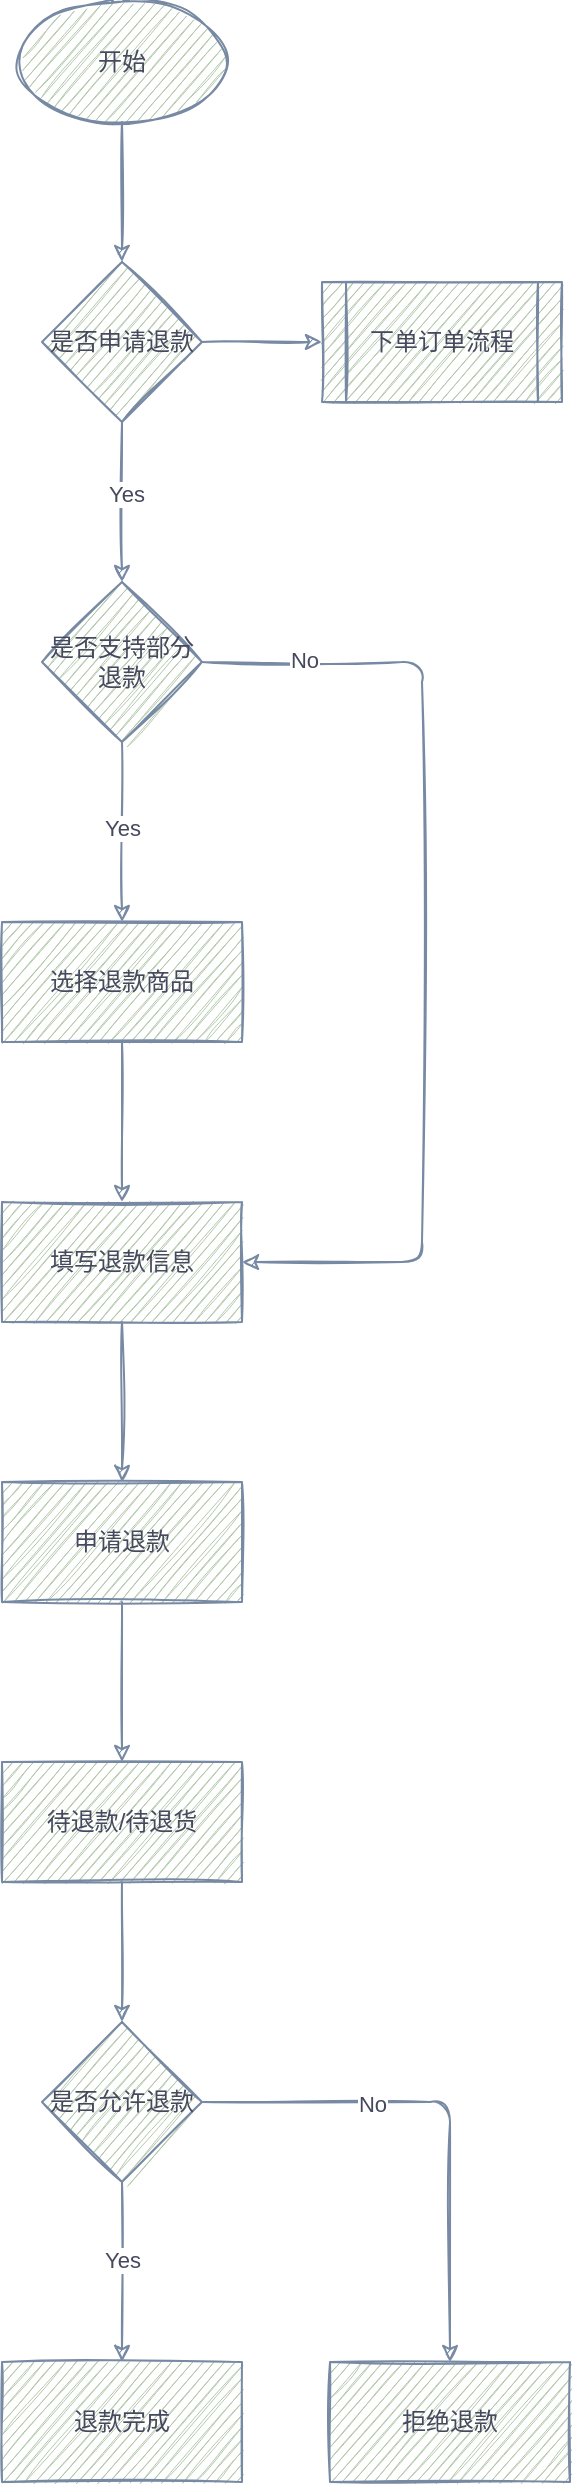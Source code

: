<mxfile version="14.9.5" type="github">
  <diagram id="C5RBs43oDa-KdzZeNtuy" name="Page-1">
    <mxGraphModel dx="1006" dy="714" grid="1" gridSize="10" guides="1" tooltips="1" connect="1" arrows="1" fold="1" page="1" pageScale="1" pageWidth="827" pageHeight="1169" math="0" shadow="0">
      <root>
        <mxCell id="WIyWlLk6GJQsqaUBKTNV-0" />
        <mxCell id="WIyWlLk6GJQsqaUBKTNV-1" parent="WIyWlLk6GJQsqaUBKTNV-0" />
        <mxCell id="WgBCIIHCm31Wz0QGrdEG-2" value="" style="edgeStyle=orthogonalEdgeStyle;sketch=1;orthogonalLoop=1;jettySize=auto;html=1;rounded=1;strokeColor=#788AA3;" edge="1" parent="WIyWlLk6GJQsqaUBKTNV-1" source="WgBCIIHCm31Wz0QGrdEG-0" target="WgBCIIHCm31Wz0QGrdEG-1">
          <mxGeometry relative="1" as="geometry" />
        </mxCell>
        <mxCell id="WgBCIIHCm31Wz0QGrdEG-0" value="开始" style="strokeWidth=1;html=1;shape=mxgraph.flowchart.start_1;whiteSpace=wrap;sketch=1;fillColor=#B2C9AB;strokeColor=#788AA3;fontColor=#46495D;" vertex="1" parent="WIyWlLk6GJQsqaUBKTNV-1">
          <mxGeometry x="200" y="40" width="100" height="60" as="geometry" />
        </mxCell>
        <mxCell id="WgBCIIHCm31Wz0QGrdEG-6" value="" style="edgeStyle=orthogonalEdgeStyle;rounded=1;sketch=1;orthogonalLoop=1;jettySize=auto;html=1;fontColor=#46495D;strokeColor=#788AA3;" edge="1" parent="WIyWlLk6GJQsqaUBKTNV-1" source="WgBCIIHCm31Wz0QGrdEG-1" target="WgBCIIHCm31Wz0QGrdEG-5">
          <mxGeometry relative="1" as="geometry" />
        </mxCell>
        <mxCell id="WgBCIIHCm31Wz0QGrdEG-9" value="Yes" style="edgeLabel;html=1;align=center;verticalAlign=middle;resizable=0;points=[];fontColor=#46495D;" vertex="1" connectable="0" parent="WgBCIIHCm31Wz0QGrdEG-6">
          <mxGeometry x="-0.1" y="2" relative="1" as="geometry">
            <mxPoint as="offset" />
          </mxGeometry>
        </mxCell>
        <mxCell id="WgBCIIHCm31Wz0QGrdEG-12" value="" style="edgeStyle=orthogonalEdgeStyle;rounded=1;sketch=1;orthogonalLoop=1;jettySize=auto;html=1;fontColor=#46495D;strokeColor=#788AA3;" edge="1" parent="WIyWlLk6GJQsqaUBKTNV-1" source="WgBCIIHCm31Wz0QGrdEG-1" target="WgBCIIHCm31Wz0QGrdEG-11">
          <mxGeometry relative="1" as="geometry" />
        </mxCell>
        <mxCell id="WgBCIIHCm31Wz0QGrdEG-1" value="是否申请退款" style="rhombus;whiteSpace=wrap;html=1;strokeColor=#788AA3;strokeWidth=1;fillColor=#B2C9AB;sketch=1;fontColor=#46495D;" vertex="1" parent="WIyWlLk6GJQsqaUBKTNV-1">
          <mxGeometry x="210" y="170" width="80" height="80" as="geometry" />
        </mxCell>
        <mxCell id="WgBCIIHCm31Wz0QGrdEG-8" value="" style="edgeStyle=orthogonalEdgeStyle;rounded=1;sketch=1;orthogonalLoop=1;jettySize=auto;html=1;fontColor=#46495D;strokeColor=#788AA3;" edge="1" parent="WIyWlLk6GJQsqaUBKTNV-1" source="WgBCIIHCm31Wz0QGrdEG-5" target="WgBCIIHCm31Wz0QGrdEG-7">
          <mxGeometry relative="1" as="geometry" />
        </mxCell>
        <mxCell id="WgBCIIHCm31Wz0QGrdEG-10" value="Yes" style="edgeLabel;html=1;align=center;verticalAlign=middle;resizable=0;points=[];fontColor=#46495D;" vertex="1" connectable="0" parent="WgBCIIHCm31Wz0QGrdEG-8">
          <mxGeometry x="-0.044" relative="1" as="geometry">
            <mxPoint as="offset" />
          </mxGeometry>
        </mxCell>
        <mxCell id="WgBCIIHCm31Wz0QGrdEG-25" style="edgeStyle=orthogonalEdgeStyle;rounded=1;sketch=1;orthogonalLoop=1;jettySize=auto;html=1;entryX=1;entryY=0.5;entryDx=0;entryDy=0;fontColor=#46495D;strokeColor=#788AA3;" edge="1" parent="WIyWlLk6GJQsqaUBKTNV-1" source="WgBCIIHCm31Wz0QGrdEG-5" target="WgBCIIHCm31Wz0QGrdEG-13">
          <mxGeometry relative="1" as="geometry">
            <Array as="points">
              <mxPoint x="400" y="370" />
              <mxPoint x="400" y="670" />
            </Array>
          </mxGeometry>
        </mxCell>
        <mxCell id="WgBCIIHCm31Wz0QGrdEG-26" value="No" style="edgeLabel;html=1;align=center;verticalAlign=middle;resizable=0;points=[];fontColor=#46495D;" vertex="1" connectable="0" parent="WgBCIIHCm31Wz0QGrdEG-25">
          <mxGeometry x="-0.796" y="1" relative="1" as="geometry">
            <mxPoint as="offset" />
          </mxGeometry>
        </mxCell>
        <mxCell id="WgBCIIHCm31Wz0QGrdEG-5" value="是否支持部分退款" style="rhombus;whiteSpace=wrap;html=1;strokeColor=#788AA3;strokeWidth=1;fillColor=#B2C9AB;sketch=1;fontColor=#46495D;" vertex="1" parent="WIyWlLk6GJQsqaUBKTNV-1">
          <mxGeometry x="210" y="330" width="80" height="80" as="geometry" />
        </mxCell>
        <mxCell id="WgBCIIHCm31Wz0QGrdEG-14" value="" style="edgeStyle=orthogonalEdgeStyle;rounded=1;sketch=1;orthogonalLoop=1;jettySize=auto;html=1;fontColor=#46495D;strokeColor=#788AA3;" edge="1" parent="WIyWlLk6GJQsqaUBKTNV-1" source="WgBCIIHCm31Wz0QGrdEG-7" target="WgBCIIHCm31Wz0QGrdEG-13">
          <mxGeometry relative="1" as="geometry" />
        </mxCell>
        <mxCell id="WgBCIIHCm31Wz0QGrdEG-7" value="选择退款商品" style="whiteSpace=wrap;html=1;fontColor=#46495D;strokeColor=#788AA3;strokeWidth=1;fillColor=#B2C9AB;sketch=1;" vertex="1" parent="WIyWlLk6GJQsqaUBKTNV-1">
          <mxGeometry x="190" y="500" width="120" height="60" as="geometry" />
        </mxCell>
        <mxCell id="WgBCIIHCm31Wz0QGrdEG-11" value="下单订单流程" style="shape=process;whiteSpace=wrap;html=1;backgroundOutline=1;fontColor=#46495D;strokeColor=#788AA3;strokeWidth=1;fillColor=#B2C9AB;sketch=1;" vertex="1" parent="WIyWlLk6GJQsqaUBKTNV-1">
          <mxGeometry x="350" y="180" width="120" height="60" as="geometry" />
        </mxCell>
        <mxCell id="WgBCIIHCm31Wz0QGrdEG-28" value="" style="edgeStyle=orthogonalEdgeStyle;rounded=1;sketch=1;orthogonalLoop=1;jettySize=auto;html=1;fontColor=#46495D;strokeColor=#788AA3;" edge="1" parent="WIyWlLk6GJQsqaUBKTNV-1" source="WgBCIIHCm31Wz0QGrdEG-13" target="WgBCIIHCm31Wz0QGrdEG-27">
          <mxGeometry relative="1" as="geometry" />
        </mxCell>
        <mxCell id="WgBCIIHCm31Wz0QGrdEG-13" value="填写退款信息" style="whiteSpace=wrap;html=1;fontColor=#46495D;strokeColor=#788AA3;strokeWidth=1;fillColor=#B2C9AB;sketch=1;" vertex="1" parent="WIyWlLk6GJQsqaUBKTNV-1">
          <mxGeometry x="190" y="640" width="120" height="60" as="geometry" />
        </mxCell>
        <mxCell id="WgBCIIHCm31Wz0QGrdEG-18" value="" style="edgeStyle=orthogonalEdgeStyle;rounded=1;sketch=1;orthogonalLoop=1;jettySize=auto;html=1;fontColor=#46495D;strokeColor=#788AA3;" edge="1" parent="WIyWlLk6GJQsqaUBKTNV-1" source="WgBCIIHCm31Wz0QGrdEG-15" target="WgBCIIHCm31Wz0QGrdEG-17">
          <mxGeometry relative="1" as="geometry" />
        </mxCell>
        <mxCell id="WgBCIIHCm31Wz0QGrdEG-15" value="待退款/待退货" style="whiteSpace=wrap;html=1;fontColor=#46495D;strokeColor=#788AA3;strokeWidth=1;fillColor=#B2C9AB;sketch=1;" vertex="1" parent="WIyWlLk6GJQsqaUBKTNV-1">
          <mxGeometry x="190" y="920" width="120" height="60" as="geometry" />
        </mxCell>
        <mxCell id="WgBCIIHCm31Wz0QGrdEG-20" value="" style="edgeStyle=orthogonalEdgeStyle;rounded=1;sketch=1;orthogonalLoop=1;jettySize=auto;html=1;fontColor=#46495D;strokeColor=#788AA3;" edge="1" parent="WIyWlLk6GJQsqaUBKTNV-1" source="WgBCIIHCm31Wz0QGrdEG-17" target="WgBCIIHCm31Wz0QGrdEG-19">
          <mxGeometry relative="1" as="geometry" />
        </mxCell>
        <mxCell id="WgBCIIHCm31Wz0QGrdEG-21" value="Yes" style="edgeLabel;html=1;align=center;verticalAlign=middle;resizable=0;points=[];fontColor=#46495D;" vertex="1" connectable="0" parent="WgBCIIHCm31Wz0QGrdEG-20">
          <mxGeometry x="-0.133" relative="1" as="geometry">
            <mxPoint as="offset" />
          </mxGeometry>
        </mxCell>
        <mxCell id="WgBCIIHCm31Wz0QGrdEG-23" value="" style="edgeStyle=orthogonalEdgeStyle;rounded=1;sketch=1;orthogonalLoop=1;jettySize=auto;html=1;fontColor=#46495D;strokeColor=#788AA3;" edge="1" parent="WIyWlLk6GJQsqaUBKTNV-1" source="WgBCIIHCm31Wz0QGrdEG-17" target="WgBCIIHCm31Wz0QGrdEG-22">
          <mxGeometry relative="1" as="geometry" />
        </mxCell>
        <mxCell id="WgBCIIHCm31Wz0QGrdEG-24" value="No" style="edgeLabel;html=1;align=center;verticalAlign=middle;resizable=0;points=[];fontColor=#46495D;" vertex="1" connectable="0" parent="WgBCIIHCm31Wz0QGrdEG-23">
          <mxGeometry x="-0.333" y="-1" relative="1" as="geometry">
            <mxPoint as="offset" />
          </mxGeometry>
        </mxCell>
        <mxCell id="WgBCIIHCm31Wz0QGrdEG-17" value="是否允许退款" style="rhombus;whiteSpace=wrap;html=1;fontColor=#46495D;strokeColor=#788AA3;strokeWidth=1;fillColor=#B2C9AB;sketch=1;" vertex="1" parent="WIyWlLk6GJQsqaUBKTNV-1">
          <mxGeometry x="210" y="1050" width="80" height="80" as="geometry" />
        </mxCell>
        <mxCell id="WgBCIIHCm31Wz0QGrdEG-19" value="退款完成" style="whiteSpace=wrap;html=1;fontColor=#46495D;strokeColor=#788AA3;strokeWidth=1;fillColor=#B2C9AB;sketch=1;" vertex="1" parent="WIyWlLk6GJQsqaUBKTNV-1">
          <mxGeometry x="190" y="1220" width="120" height="60" as="geometry" />
        </mxCell>
        <mxCell id="WgBCIIHCm31Wz0QGrdEG-22" value="拒绝退款" style="whiteSpace=wrap;html=1;fontColor=#46495D;strokeColor=#788AA3;strokeWidth=1;fillColor=#B2C9AB;sketch=1;" vertex="1" parent="WIyWlLk6GJQsqaUBKTNV-1">
          <mxGeometry x="354" y="1220" width="120" height="60" as="geometry" />
        </mxCell>
        <mxCell id="WgBCIIHCm31Wz0QGrdEG-29" style="edgeStyle=orthogonalEdgeStyle;rounded=1;sketch=1;orthogonalLoop=1;jettySize=auto;html=1;fontColor=#46495D;strokeColor=#788AA3;" edge="1" parent="WIyWlLk6GJQsqaUBKTNV-1" source="WgBCIIHCm31Wz0QGrdEG-27" target="WgBCIIHCm31Wz0QGrdEG-15">
          <mxGeometry relative="1" as="geometry" />
        </mxCell>
        <mxCell id="WgBCIIHCm31Wz0QGrdEG-27" value="申请退款" style="whiteSpace=wrap;html=1;fontColor=#46495D;strokeColor=#788AA3;strokeWidth=1;fillColor=#B2C9AB;sketch=1;" vertex="1" parent="WIyWlLk6GJQsqaUBKTNV-1">
          <mxGeometry x="190" y="780" width="120" height="60" as="geometry" />
        </mxCell>
      </root>
    </mxGraphModel>
  </diagram>
</mxfile>
